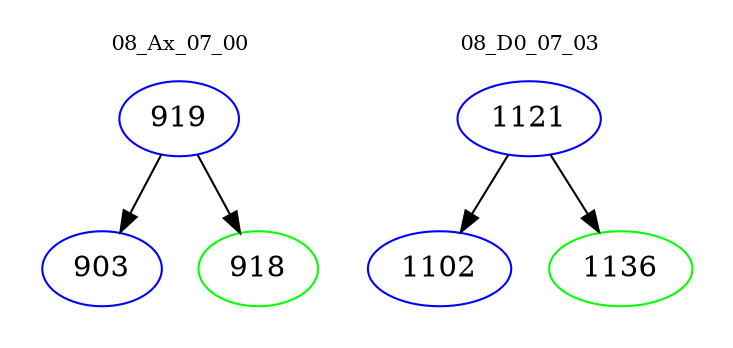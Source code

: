digraph{
subgraph cluster_0 {
color = white
label = "08_Ax_07_00";
fontsize=10;
T0_919 [label="919", color="blue"]
T0_919 -> T0_903 [color="black"]
T0_903 [label="903", color="blue"]
T0_919 -> T0_918 [color="black"]
T0_918 [label="918", color="green"]
}
subgraph cluster_1 {
color = white
label = "08_D0_07_03";
fontsize=10;
T1_1121 [label="1121", color="blue"]
T1_1121 -> T1_1102 [color="black"]
T1_1102 [label="1102", color="blue"]
T1_1121 -> T1_1136 [color="black"]
T1_1136 [label="1136", color="green"]
}
}
